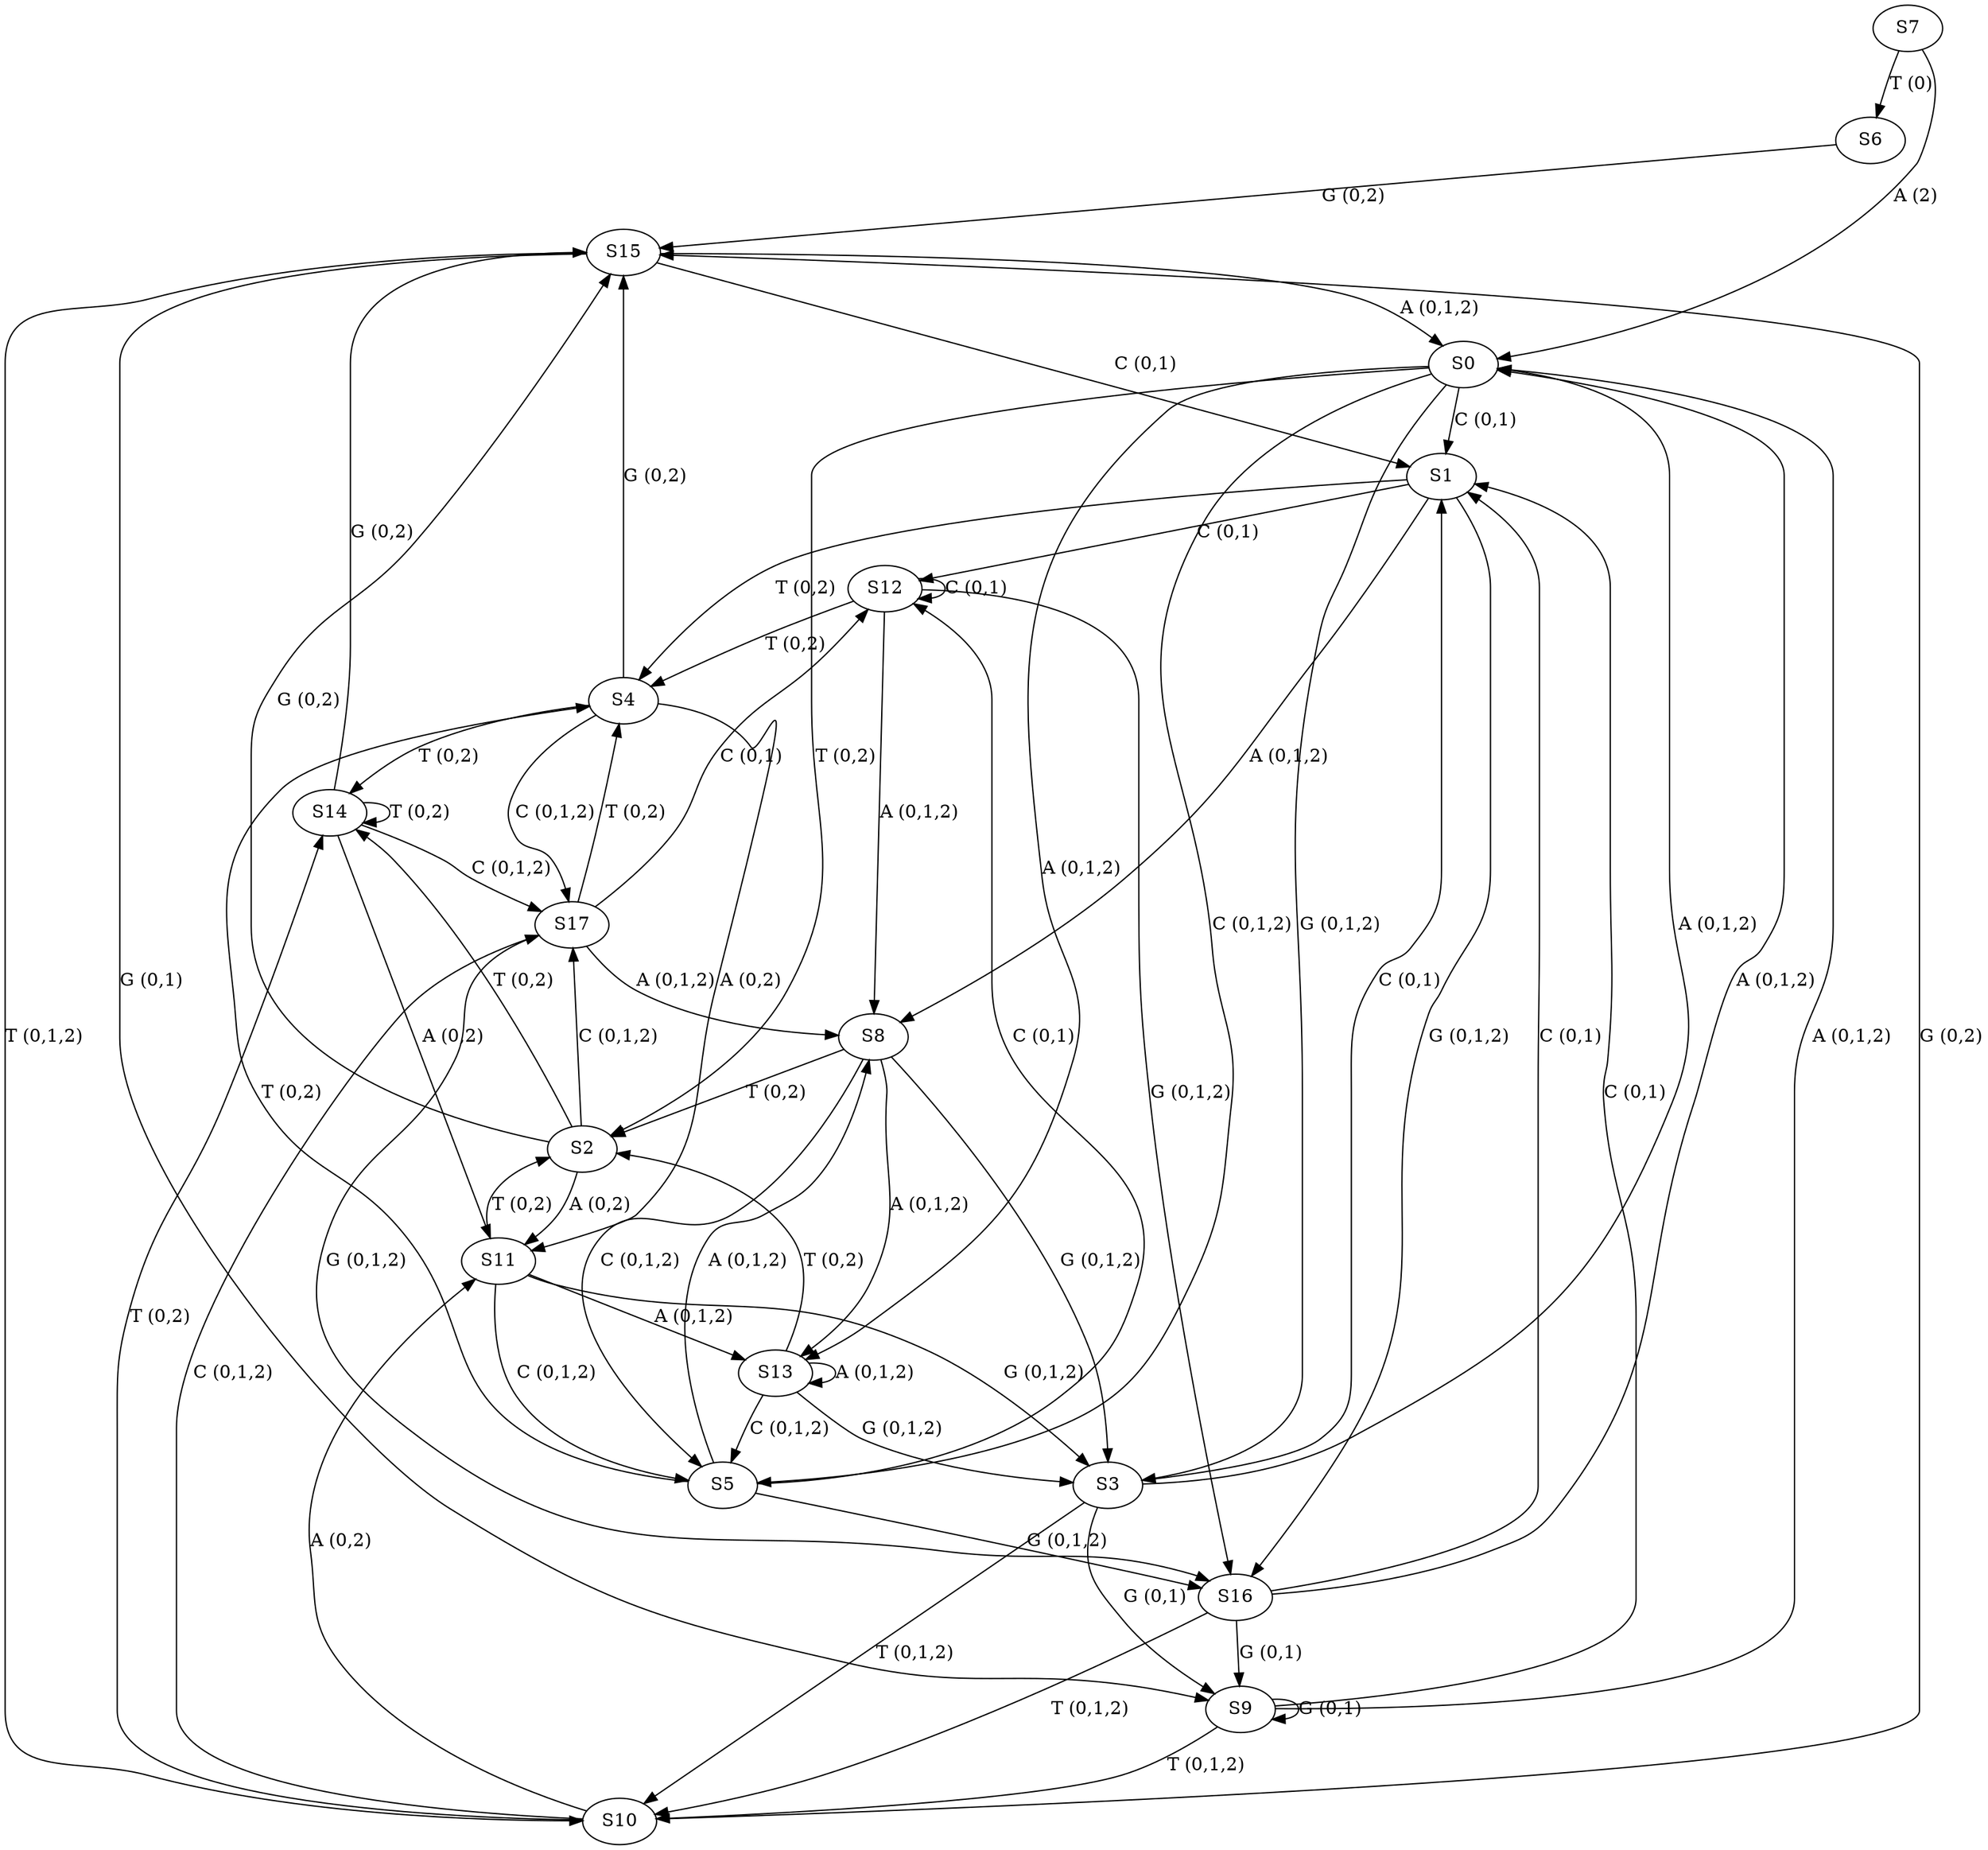 strict digraph  {
	S7 -> S6 [ label = "T (0)" ];
	S7 -> S0 [ label = "G (1)" ];
	S7 -> S0 [ label = "A (2)" ];
	S6 -> S15 [ label = "G (0,2)" ];
	S0 -> S1 [ label = "C (0,1)" ];
	S0 -> S2 [ label = "T (0,2)" ];
	S15 -> S1 [ label = "C (0,1)" ];
	S15 -> S0 [ label = "A (0,1,2)" ];
	S15 -> S10 [ label = "T (0,1,2)" ];
	S15 -> S9 [ label = "G (0,1)" ];
	S1 -> S12 [ label = "C (0,1)" ];
	S1 -> S4 [ label = "T (0,2)" ];
	S1 -> S16 [ label = "G (0,1,2)" ];
	S1 -> S8 [ label = "A (0,1,2)" ];
	S2 -> S11 [ label = "A (0,2)" ];
	S2 -> S17 [ label = "C (0,1,2)" ];
	S2 -> S15 [ label = "G (0,2)" ];
	S2 -> S14 [ label = "T (0,2)" ];
	S0 -> S2 [ label = "T (0,2)" ];
	S0 -> S3 [ label = "G (0,1,2)" ];
	S0 -> S13 [ label = "A (0,1,2)" ];
	S0 -> S5 [ label = "C (0,1,2)" ];
	S10 -> S15 [ label = "G (0,2)" ];
	S10 -> S17 [ label = "C (0,1,2)" ];
	S10 -> S14 [ label = "T (0,2)" ];
	S10 -> S11 [ label = "A (0,2)" ];
	S9 -> S1 [ label = "C (0,1)" ];
	S9 -> S0 [ label = "A (0,1,2)" ];
	S9 -> S9 [ label = "G (0,1)" ];
	S9 -> S10 [ label = "T (0,1,2)" ];
	S12 -> S8 [ label = "A (0,1,2)" ];
	S12 -> S16 [ label = "G (0,1,2)" ];
	S12 -> S12 [ label = "C (0,1)" ];
	S12 -> S4 [ label = "T (0,2)" ];
	S4 -> S17 [ label = "C (0,1,2)" ];
	S4 -> S15 [ label = "G (0,2)" ];
	S4 -> S14 [ label = "T (0,2)" ];
	S4 -> S11 [ label = "A (0,2)" ];
	S16 -> S10 [ label = "T (0,1,2)" ];
	S16 -> S0 [ label = "A (0,1,2)" ];
	S16 -> S9 [ label = "G (0,1)" ];
	S16 -> S1 [ label = "C (0,1)" ];
	S8 -> S2 [ label = "T (0,2)" ];
	S8 -> S13 [ label = "A (0,1,2)" ];
	S8 -> S5 [ label = "C (0,1,2)" ];
	S8 -> S3 [ label = "G (0,1,2)" ];
	S11 -> S3 [ label = "G (0,1,2)" ];
	S11 -> S5 [ label = "C (0,1,2)" ];
	S11 -> S2 [ label = "T (0,2)" ];
	S11 -> S13 [ label = "A (0,1,2)" ];
	S17 -> S16 [ label = "G (0,1,2)" ];
	S17 -> S12 [ label = "C (0,1)" ];
	S17 -> S4 [ label = "T (0,2)" ];
	S17 -> S8 [ label = "A (0,1,2)" ];
	S14 -> S15 [ label = "G (0,2)" ];
	S14 -> S14 [ label = "T (0,2)" ];
	S14 -> S11 [ label = "A (0,2)" ];
	S14 -> S17 [ label = "C (0,1,2)" ];
	S3 -> S9 [ label = "G (0,1)" ];
	S3 -> S1 [ label = "C (0,1)" ];
	S3 -> S0 [ label = "A (0,1,2)" ];
	S3 -> S10 [ label = "T (0,1,2)" ];
	S13 -> S5 [ label = "C (0,1,2)" ];
	S13 -> S13 [ label = "A (0,1,2)" ];
	S13 -> S3 [ label = "G (0,1,2)" ];
	S13 -> S2 [ label = "T (0,2)" ];
	S5 -> S4 [ label = "T (0,2)" ];
	S5 -> S8 [ label = "A (0,1,2)" ];
	S5 -> S12 [ label = "C (0,1)" ];
	S5 -> S16 [ label = "G (0,1,2)" ];
}

